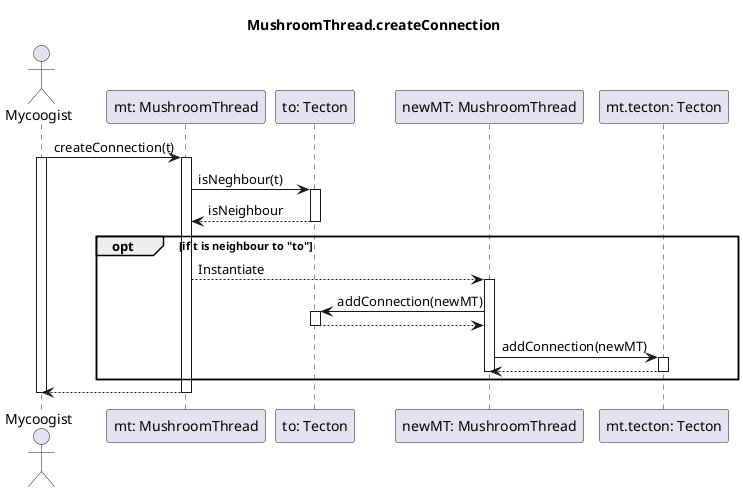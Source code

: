 @startuml Create Connection
title MushroomThread.createConnection

actor "Mycoogist" as mycologist
participant "mt: MushroomThread" as mt
participant "to: Tecton" as to
participant "newMT: MushroomThread" as newMT 
participant "mt.tecton: Tecton" as t

mycologist -> mt : createConnection(t)
activate mycologist
activate mt

mt -> to : isNeghbour(t) 
activate to
to --> mt : isNeighbour
deactivate to

    opt if t is neighbour to "to"
        mt --> newMT : Instantiate
        activate newMT

        newMT -> to: addConnection(newMT)
        activate to
        to --> newMT
        deactivate to

        newMT -> t : addConnection(newMT)
        activate t
        t --> newMT
        deactivate t
        deactivate newMT

    end

mycologist <-- mt
deactivate mt
deactivate mycologist

@enduml
